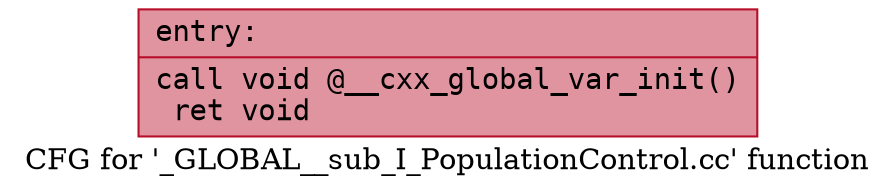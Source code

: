 digraph "CFG for '_GLOBAL__sub_I_PopulationControl.cc' function" {
	label="CFG for '_GLOBAL__sub_I_PopulationControl.cc' function";

	Node0x5650e43ad5d0 [shape=record,color="#b70d28ff", style=filled, fillcolor="#b70d2870" fontname="Courier",label="{entry:\l|  call void @__cxx_global_var_init()\l  ret void\l}"];
}
